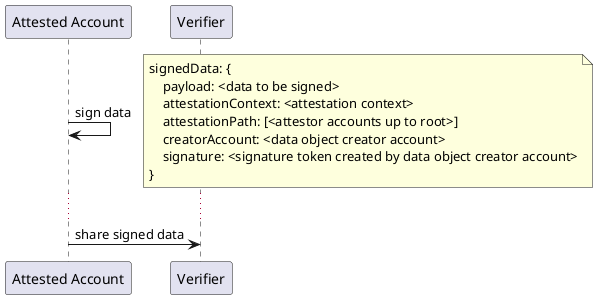 /*
 *  Copyright (C) 2019  Attila Aldemir <a_aldemir@hotmail.de>
 *
 *  This program is free software: you can redistribute it and/or modify
 *  it under the terms of the GNU General Public License as published by
 *  the Free Software Foundation, either version 3 of the License, or
 *  (at your option) any later version.
 *
 *  This program is distributed in the hope that it will be useful,
 *  but WITHOUT ANY WARRANTY; without even the implied warranty of
 *  MERCHANTABILITY or FITNESS FOR A PARTICULAR PURPOSE.  See the
 *  GNU General Public License for more details.
 *
 *  You should have received a copy of the GNU General Public License
 *  along with this program.  If not, see <https://www.gnu.org/licenses/>.
 */ 

@startuml


participant "Attested Account" as ATTE
participant "Verifier" as VERI


ATTE -> ATTE: sign data
note right
    signedData: {
        payload: <data to be signed>
        attestationContext: <attestation context>
        attestationPath: [<attestor accounts up to root>]
        creatorAccount: <data object creator account>
        signature: <signature token created by data object creator account>
    }
end note


...
ATTE -> VERI: share signed data

@enduml

